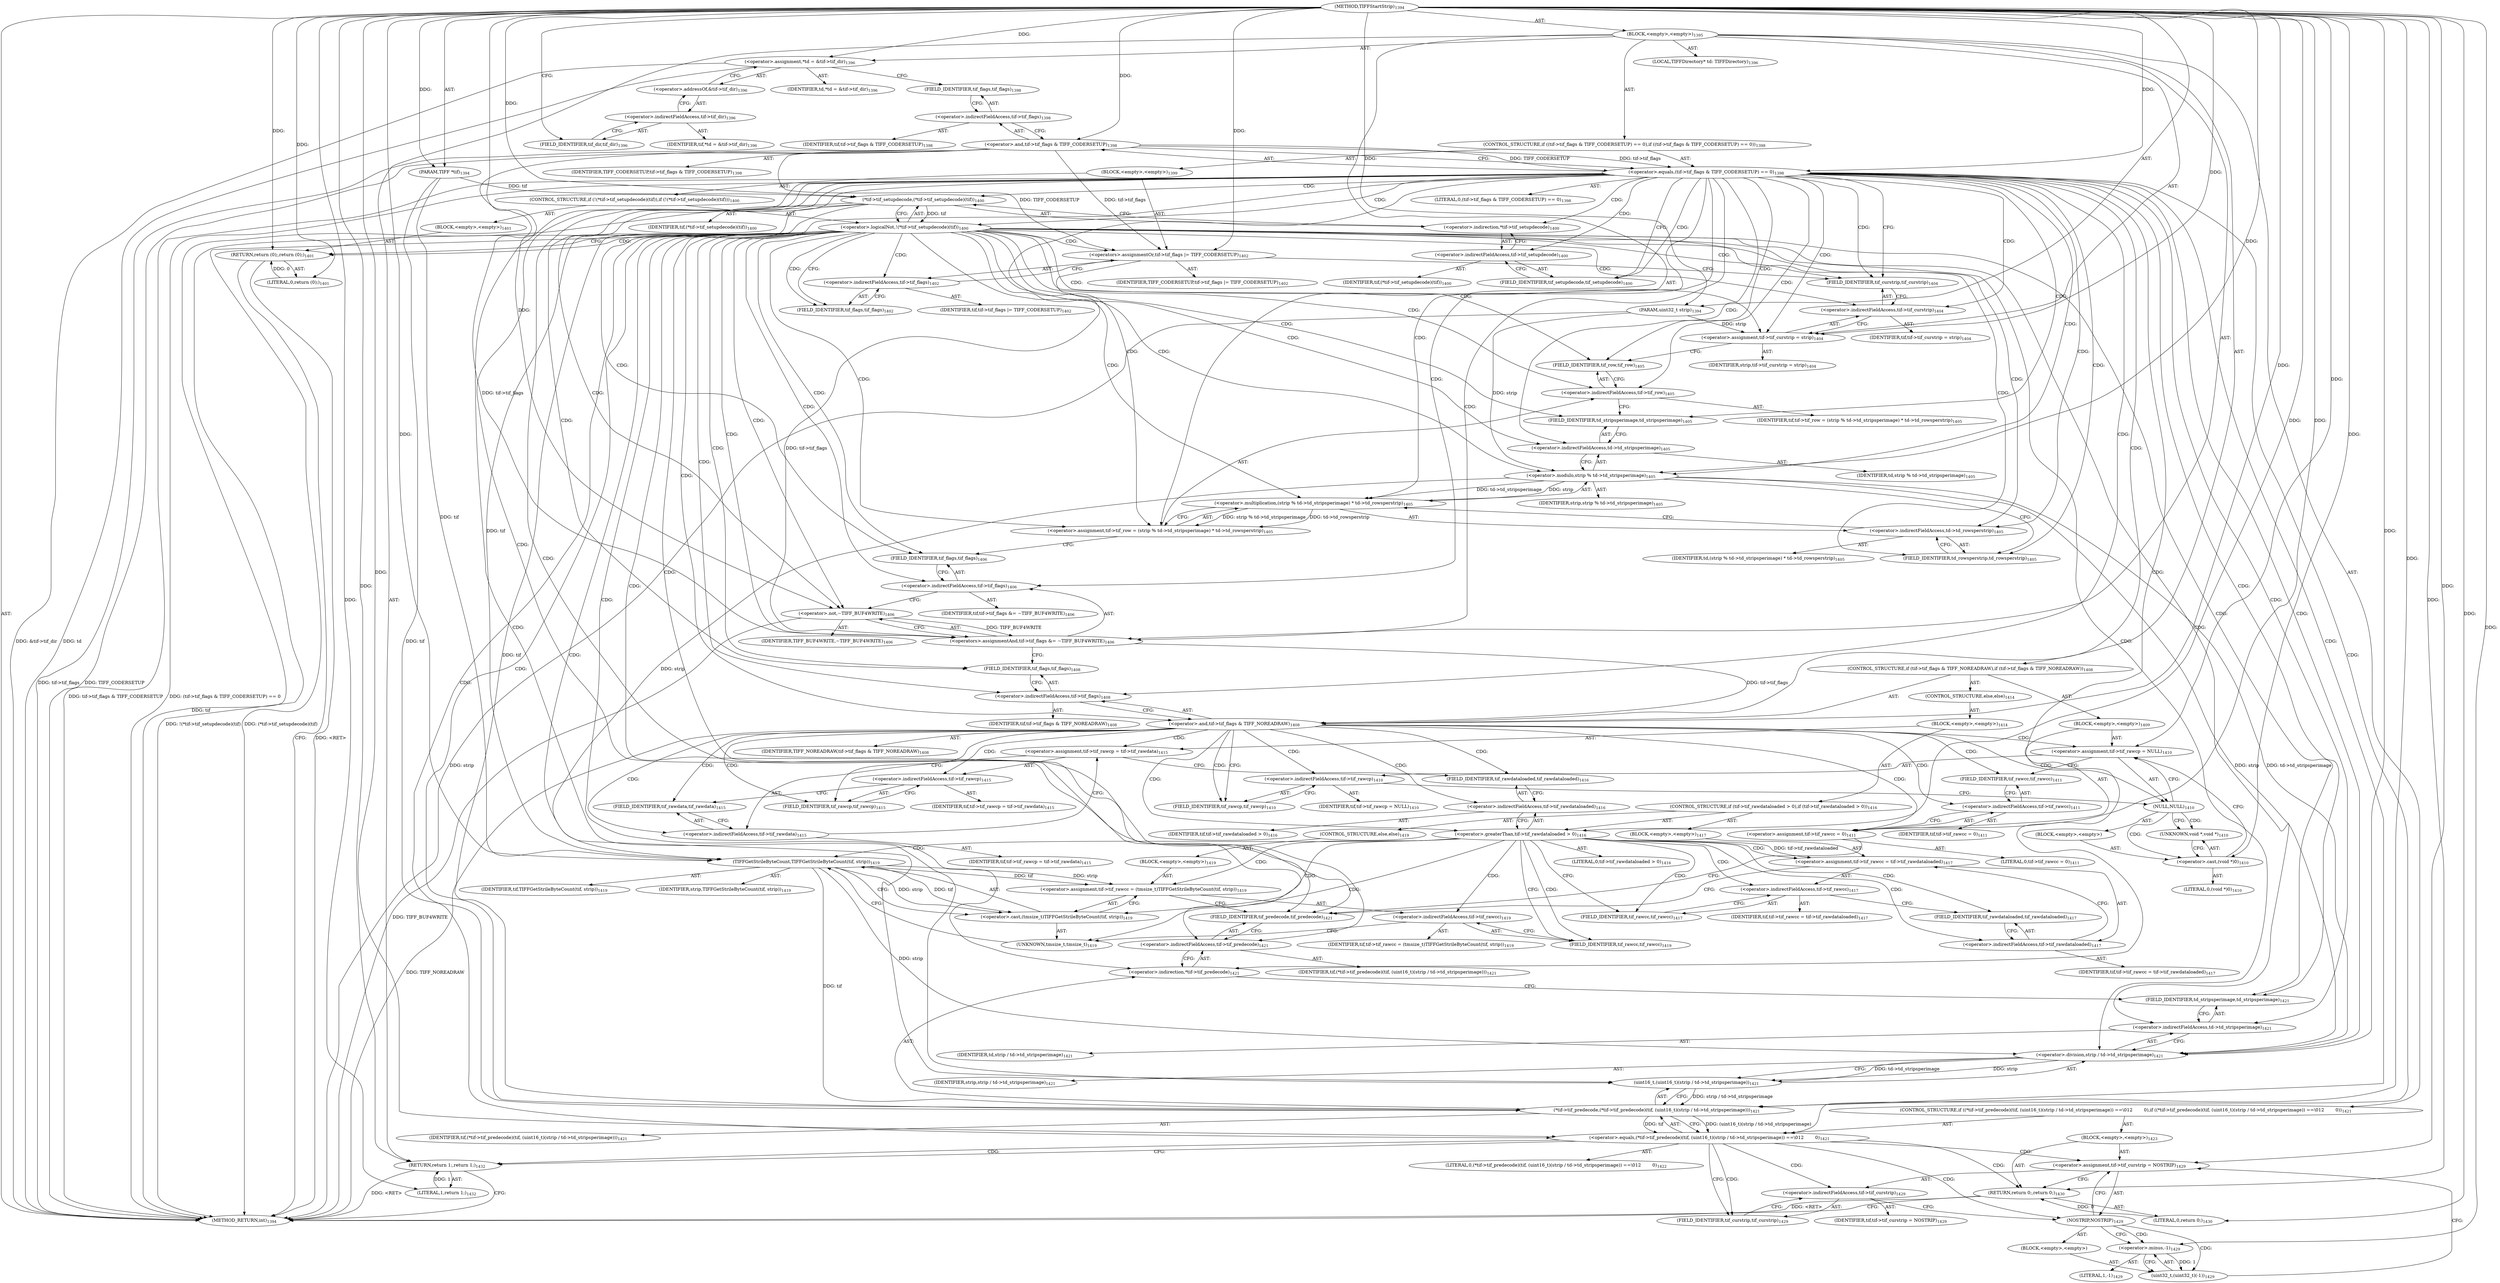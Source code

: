 digraph "TIFFStartStrip" {  
"77212" [label = <(METHOD,TIFFStartStrip)<SUB>1394</SUB>> ]
"77213" [label = <(PARAM,TIFF *tif)<SUB>1394</SUB>> ]
"77214" [label = <(PARAM,uint32_t strip)<SUB>1394</SUB>> ]
"77215" [label = <(BLOCK,&lt;empty&gt;,&lt;empty&gt;)<SUB>1395</SUB>> ]
"77216" [label = <(LOCAL,TIFFDirectory* td: TIFFDirectory)<SUB>1396</SUB>> ]
"77217" [label = <(&lt;operator&gt;.assignment,*td = &amp;tif-&gt;tif_dir)<SUB>1396</SUB>> ]
"77218" [label = <(IDENTIFIER,td,*td = &amp;tif-&gt;tif_dir)<SUB>1396</SUB>> ]
"77219" [label = <(&lt;operator&gt;.addressOf,&amp;tif-&gt;tif_dir)<SUB>1396</SUB>> ]
"77220" [label = <(&lt;operator&gt;.indirectFieldAccess,tif-&gt;tif_dir)<SUB>1396</SUB>> ]
"77221" [label = <(IDENTIFIER,tif,*td = &amp;tif-&gt;tif_dir)<SUB>1396</SUB>> ]
"77222" [label = <(FIELD_IDENTIFIER,tif_dir,tif_dir)<SUB>1396</SUB>> ]
"77223" [label = <(CONTROL_STRUCTURE,if ((tif-&gt;tif_flags &amp; TIFF_CODERSETUP) == 0),if ((tif-&gt;tif_flags &amp; TIFF_CODERSETUP) == 0))<SUB>1398</SUB>> ]
"77224" [label = <(&lt;operator&gt;.equals,(tif-&gt;tif_flags &amp; TIFF_CODERSETUP) == 0)<SUB>1398</SUB>> ]
"77225" [label = <(&lt;operator&gt;.and,tif-&gt;tif_flags &amp; TIFF_CODERSETUP)<SUB>1398</SUB>> ]
"77226" [label = <(&lt;operator&gt;.indirectFieldAccess,tif-&gt;tif_flags)<SUB>1398</SUB>> ]
"77227" [label = <(IDENTIFIER,tif,tif-&gt;tif_flags &amp; TIFF_CODERSETUP)<SUB>1398</SUB>> ]
"77228" [label = <(FIELD_IDENTIFIER,tif_flags,tif_flags)<SUB>1398</SUB>> ]
"77229" [label = <(IDENTIFIER,TIFF_CODERSETUP,tif-&gt;tif_flags &amp; TIFF_CODERSETUP)<SUB>1398</SUB>> ]
"77230" [label = <(LITERAL,0,(tif-&gt;tif_flags &amp; TIFF_CODERSETUP) == 0)<SUB>1398</SUB>> ]
"77231" [label = <(BLOCK,&lt;empty&gt;,&lt;empty&gt;)<SUB>1399</SUB>> ]
"77232" [label = <(CONTROL_STRUCTURE,if (!(*tif-&gt;tif_setupdecode)(tif)),if (!(*tif-&gt;tif_setupdecode)(tif)))<SUB>1400</SUB>> ]
"77233" [label = <(&lt;operator&gt;.logicalNot,!(*tif-&gt;tif_setupdecode)(tif))<SUB>1400</SUB>> ]
"77234" [label = <(*tif-&gt;tif_setupdecode,(*tif-&gt;tif_setupdecode)(tif))<SUB>1400</SUB>> ]
"77235" [label = <(&lt;operator&gt;.indirection,*tif-&gt;tif_setupdecode)<SUB>1400</SUB>> ]
"77236" [label = <(&lt;operator&gt;.indirectFieldAccess,tif-&gt;tif_setupdecode)<SUB>1400</SUB>> ]
"77237" [label = <(IDENTIFIER,tif,(*tif-&gt;tif_setupdecode)(tif))<SUB>1400</SUB>> ]
"77238" [label = <(FIELD_IDENTIFIER,tif_setupdecode,tif_setupdecode)<SUB>1400</SUB>> ]
"77239" [label = <(IDENTIFIER,tif,(*tif-&gt;tif_setupdecode)(tif))<SUB>1400</SUB>> ]
"77240" [label = <(BLOCK,&lt;empty&gt;,&lt;empty&gt;)<SUB>1401</SUB>> ]
"77241" [label = <(RETURN,return (0);,return (0);)<SUB>1401</SUB>> ]
"77242" [label = <(LITERAL,0,return (0);)<SUB>1401</SUB>> ]
"77243" [label = <(&lt;operators&gt;.assignmentOr,tif-&gt;tif_flags |= TIFF_CODERSETUP)<SUB>1402</SUB>> ]
"77244" [label = <(&lt;operator&gt;.indirectFieldAccess,tif-&gt;tif_flags)<SUB>1402</SUB>> ]
"77245" [label = <(IDENTIFIER,tif,tif-&gt;tif_flags |= TIFF_CODERSETUP)<SUB>1402</SUB>> ]
"77246" [label = <(FIELD_IDENTIFIER,tif_flags,tif_flags)<SUB>1402</SUB>> ]
"77247" [label = <(IDENTIFIER,TIFF_CODERSETUP,tif-&gt;tif_flags |= TIFF_CODERSETUP)<SUB>1402</SUB>> ]
"77248" [label = <(&lt;operator&gt;.assignment,tif-&gt;tif_curstrip = strip)<SUB>1404</SUB>> ]
"77249" [label = <(&lt;operator&gt;.indirectFieldAccess,tif-&gt;tif_curstrip)<SUB>1404</SUB>> ]
"77250" [label = <(IDENTIFIER,tif,tif-&gt;tif_curstrip = strip)<SUB>1404</SUB>> ]
"77251" [label = <(FIELD_IDENTIFIER,tif_curstrip,tif_curstrip)<SUB>1404</SUB>> ]
"77252" [label = <(IDENTIFIER,strip,tif-&gt;tif_curstrip = strip)<SUB>1404</SUB>> ]
"77253" [label = <(&lt;operator&gt;.assignment,tif-&gt;tif_row = (strip % td-&gt;td_stripsperimage) * td-&gt;td_rowsperstrip)<SUB>1405</SUB>> ]
"77254" [label = <(&lt;operator&gt;.indirectFieldAccess,tif-&gt;tif_row)<SUB>1405</SUB>> ]
"77255" [label = <(IDENTIFIER,tif,tif-&gt;tif_row = (strip % td-&gt;td_stripsperimage) * td-&gt;td_rowsperstrip)<SUB>1405</SUB>> ]
"77256" [label = <(FIELD_IDENTIFIER,tif_row,tif_row)<SUB>1405</SUB>> ]
"77257" [label = <(&lt;operator&gt;.multiplication,(strip % td-&gt;td_stripsperimage) * td-&gt;td_rowsperstrip)<SUB>1405</SUB>> ]
"77258" [label = <(&lt;operator&gt;.modulo,strip % td-&gt;td_stripsperimage)<SUB>1405</SUB>> ]
"77259" [label = <(IDENTIFIER,strip,strip % td-&gt;td_stripsperimage)<SUB>1405</SUB>> ]
"77260" [label = <(&lt;operator&gt;.indirectFieldAccess,td-&gt;td_stripsperimage)<SUB>1405</SUB>> ]
"77261" [label = <(IDENTIFIER,td,strip % td-&gt;td_stripsperimage)<SUB>1405</SUB>> ]
"77262" [label = <(FIELD_IDENTIFIER,td_stripsperimage,td_stripsperimage)<SUB>1405</SUB>> ]
"77263" [label = <(&lt;operator&gt;.indirectFieldAccess,td-&gt;td_rowsperstrip)<SUB>1405</SUB>> ]
"77264" [label = <(IDENTIFIER,td,(strip % td-&gt;td_stripsperimage) * td-&gt;td_rowsperstrip)<SUB>1405</SUB>> ]
"77265" [label = <(FIELD_IDENTIFIER,td_rowsperstrip,td_rowsperstrip)<SUB>1405</SUB>> ]
"77266" [label = <(&lt;operators&gt;.assignmentAnd,tif-&gt;tif_flags &amp;= ~TIFF_BUF4WRITE)<SUB>1406</SUB>> ]
"77267" [label = <(&lt;operator&gt;.indirectFieldAccess,tif-&gt;tif_flags)<SUB>1406</SUB>> ]
"77268" [label = <(IDENTIFIER,tif,tif-&gt;tif_flags &amp;= ~TIFF_BUF4WRITE)<SUB>1406</SUB>> ]
"77269" [label = <(FIELD_IDENTIFIER,tif_flags,tif_flags)<SUB>1406</SUB>> ]
"77270" [label = <(&lt;operator&gt;.not,~TIFF_BUF4WRITE)<SUB>1406</SUB>> ]
"77271" [label = <(IDENTIFIER,TIFF_BUF4WRITE,~TIFF_BUF4WRITE)<SUB>1406</SUB>> ]
"77272" [label = <(CONTROL_STRUCTURE,if (tif-&gt;tif_flags &amp; TIFF_NOREADRAW),if (tif-&gt;tif_flags &amp; TIFF_NOREADRAW))<SUB>1408</SUB>> ]
"77273" [label = <(&lt;operator&gt;.and,tif-&gt;tif_flags &amp; TIFF_NOREADRAW)<SUB>1408</SUB>> ]
"77274" [label = <(&lt;operator&gt;.indirectFieldAccess,tif-&gt;tif_flags)<SUB>1408</SUB>> ]
"77275" [label = <(IDENTIFIER,tif,tif-&gt;tif_flags &amp; TIFF_NOREADRAW)<SUB>1408</SUB>> ]
"77276" [label = <(FIELD_IDENTIFIER,tif_flags,tif_flags)<SUB>1408</SUB>> ]
"77277" [label = <(IDENTIFIER,TIFF_NOREADRAW,tif-&gt;tif_flags &amp; TIFF_NOREADRAW)<SUB>1408</SUB>> ]
"77278" [label = <(BLOCK,&lt;empty&gt;,&lt;empty&gt;)<SUB>1409</SUB>> ]
"77279" [label = <(&lt;operator&gt;.assignment,tif-&gt;tif_rawcp = NULL)<SUB>1410</SUB>> ]
"77280" [label = <(&lt;operator&gt;.indirectFieldAccess,tif-&gt;tif_rawcp)<SUB>1410</SUB>> ]
"77281" [label = <(IDENTIFIER,tif,tif-&gt;tif_rawcp = NULL)<SUB>1410</SUB>> ]
"77282" [label = <(FIELD_IDENTIFIER,tif_rawcp,tif_rawcp)<SUB>1410</SUB>> ]
"77283" [label = <(NULL,NULL)<SUB>1410</SUB>> ]
"77284" [label = <(BLOCK,&lt;empty&gt;,&lt;empty&gt;)> ]
"77285" [label = <(&lt;operator&gt;.cast,(void *)0)<SUB>1410</SUB>> ]
"77286" [label = <(UNKNOWN,void *,void *)<SUB>1410</SUB>> ]
"77287" [label = <(LITERAL,0,(void *)0)<SUB>1410</SUB>> ]
"77288" [label = <(&lt;operator&gt;.assignment,tif-&gt;tif_rawcc = 0)<SUB>1411</SUB>> ]
"77289" [label = <(&lt;operator&gt;.indirectFieldAccess,tif-&gt;tif_rawcc)<SUB>1411</SUB>> ]
"77290" [label = <(IDENTIFIER,tif,tif-&gt;tif_rawcc = 0)<SUB>1411</SUB>> ]
"77291" [label = <(FIELD_IDENTIFIER,tif_rawcc,tif_rawcc)<SUB>1411</SUB>> ]
"77292" [label = <(LITERAL,0,tif-&gt;tif_rawcc = 0)<SUB>1411</SUB>> ]
"77293" [label = <(CONTROL_STRUCTURE,else,else)<SUB>1414</SUB>> ]
"77294" [label = <(BLOCK,&lt;empty&gt;,&lt;empty&gt;)<SUB>1414</SUB>> ]
"77295" [label = <(&lt;operator&gt;.assignment,tif-&gt;tif_rawcp = tif-&gt;tif_rawdata)<SUB>1415</SUB>> ]
"77296" [label = <(&lt;operator&gt;.indirectFieldAccess,tif-&gt;tif_rawcp)<SUB>1415</SUB>> ]
"77297" [label = <(IDENTIFIER,tif,tif-&gt;tif_rawcp = tif-&gt;tif_rawdata)<SUB>1415</SUB>> ]
"77298" [label = <(FIELD_IDENTIFIER,tif_rawcp,tif_rawcp)<SUB>1415</SUB>> ]
"77299" [label = <(&lt;operator&gt;.indirectFieldAccess,tif-&gt;tif_rawdata)<SUB>1415</SUB>> ]
"77300" [label = <(IDENTIFIER,tif,tif-&gt;tif_rawcp = tif-&gt;tif_rawdata)<SUB>1415</SUB>> ]
"77301" [label = <(FIELD_IDENTIFIER,tif_rawdata,tif_rawdata)<SUB>1415</SUB>> ]
"77302" [label = <(CONTROL_STRUCTURE,if (tif-&gt;tif_rawdataloaded &gt; 0),if (tif-&gt;tif_rawdataloaded &gt; 0))<SUB>1416</SUB>> ]
"77303" [label = <(&lt;operator&gt;.greaterThan,tif-&gt;tif_rawdataloaded &gt; 0)<SUB>1416</SUB>> ]
"77304" [label = <(&lt;operator&gt;.indirectFieldAccess,tif-&gt;tif_rawdataloaded)<SUB>1416</SUB>> ]
"77305" [label = <(IDENTIFIER,tif,tif-&gt;tif_rawdataloaded &gt; 0)<SUB>1416</SUB>> ]
"77306" [label = <(FIELD_IDENTIFIER,tif_rawdataloaded,tif_rawdataloaded)<SUB>1416</SUB>> ]
"77307" [label = <(LITERAL,0,tif-&gt;tif_rawdataloaded &gt; 0)<SUB>1416</SUB>> ]
"77308" [label = <(BLOCK,&lt;empty&gt;,&lt;empty&gt;)<SUB>1417</SUB>> ]
"77309" [label = <(&lt;operator&gt;.assignment,tif-&gt;tif_rawcc = tif-&gt;tif_rawdataloaded)<SUB>1417</SUB>> ]
"77310" [label = <(&lt;operator&gt;.indirectFieldAccess,tif-&gt;tif_rawcc)<SUB>1417</SUB>> ]
"77311" [label = <(IDENTIFIER,tif,tif-&gt;tif_rawcc = tif-&gt;tif_rawdataloaded)<SUB>1417</SUB>> ]
"77312" [label = <(FIELD_IDENTIFIER,tif_rawcc,tif_rawcc)<SUB>1417</SUB>> ]
"77313" [label = <(&lt;operator&gt;.indirectFieldAccess,tif-&gt;tif_rawdataloaded)<SUB>1417</SUB>> ]
"77314" [label = <(IDENTIFIER,tif,tif-&gt;tif_rawcc = tif-&gt;tif_rawdataloaded)<SUB>1417</SUB>> ]
"77315" [label = <(FIELD_IDENTIFIER,tif_rawdataloaded,tif_rawdataloaded)<SUB>1417</SUB>> ]
"77316" [label = <(CONTROL_STRUCTURE,else,else)<SUB>1419</SUB>> ]
"77317" [label = <(BLOCK,&lt;empty&gt;,&lt;empty&gt;)<SUB>1419</SUB>> ]
"77318" [label = <(&lt;operator&gt;.assignment,tif-&gt;tif_rawcc = (tmsize_t)TIFFGetStrileByteCount(tif, strip))<SUB>1419</SUB>> ]
"77319" [label = <(&lt;operator&gt;.indirectFieldAccess,tif-&gt;tif_rawcc)<SUB>1419</SUB>> ]
"77320" [label = <(IDENTIFIER,tif,tif-&gt;tif_rawcc = (tmsize_t)TIFFGetStrileByteCount(tif, strip))<SUB>1419</SUB>> ]
"77321" [label = <(FIELD_IDENTIFIER,tif_rawcc,tif_rawcc)<SUB>1419</SUB>> ]
"77322" [label = <(&lt;operator&gt;.cast,(tmsize_t)TIFFGetStrileByteCount(tif, strip))<SUB>1419</SUB>> ]
"77323" [label = <(UNKNOWN,tmsize_t,tmsize_t)<SUB>1419</SUB>> ]
"77324" [label = <(TIFFGetStrileByteCount,TIFFGetStrileByteCount(tif, strip))<SUB>1419</SUB>> ]
"77325" [label = <(IDENTIFIER,tif,TIFFGetStrileByteCount(tif, strip))<SUB>1419</SUB>> ]
"77326" [label = <(IDENTIFIER,strip,TIFFGetStrileByteCount(tif, strip))<SUB>1419</SUB>> ]
"77327" [label = <(CONTROL_STRUCTURE,if ((*tif-&gt;tif_predecode)(tif, (uint16_t)(strip / td-&gt;td_stripsperimage)) ==\012        0),if ((*tif-&gt;tif_predecode)(tif, (uint16_t)(strip / td-&gt;td_stripsperimage)) ==\012        0))<SUB>1421</SUB>> ]
"77328" [label = <(&lt;operator&gt;.equals,(*tif-&gt;tif_predecode)(tif, (uint16_t)(strip / td-&gt;td_stripsperimage)) ==\012        0)<SUB>1421</SUB>> ]
"77329" [label = <(*tif-&gt;tif_predecode,(*tif-&gt;tif_predecode)(tif, (uint16_t)(strip / td-&gt;td_stripsperimage)))<SUB>1421</SUB>> ]
"77330" [label = <(&lt;operator&gt;.indirection,*tif-&gt;tif_predecode)<SUB>1421</SUB>> ]
"77331" [label = <(&lt;operator&gt;.indirectFieldAccess,tif-&gt;tif_predecode)<SUB>1421</SUB>> ]
"77332" [label = <(IDENTIFIER,tif,(*tif-&gt;tif_predecode)(tif, (uint16_t)(strip / td-&gt;td_stripsperimage)))<SUB>1421</SUB>> ]
"77333" [label = <(FIELD_IDENTIFIER,tif_predecode,tif_predecode)<SUB>1421</SUB>> ]
"77334" [label = <(IDENTIFIER,tif,(*tif-&gt;tif_predecode)(tif, (uint16_t)(strip / td-&gt;td_stripsperimage)))<SUB>1421</SUB>> ]
"77335" [label = <(uint16_t,(uint16_t)(strip / td-&gt;td_stripsperimage))<SUB>1421</SUB>> ]
"77336" [label = <(&lt;operator&gt;.division,strip / td-&gt;td_stripsperimage)<SUB>1421</SUB>> ]
"77337" [label = <(IDENTIFIER,strip,strip / td-&gt;td_stripsperimage)<SUB>1421</SUB>> ]
"77338" [label = <(&lt;operator&gt;.indirectFieldAccess,td-&gt;td_stripsperimage)<SUB>1421</SUB>> ]
"77339" [label = <(IDENTIFIER,td,strip / td-&gt;td_stripsperimage)<SUB>1421</SUB>> ]
"77340" [label = <(FIELD_IDENTIFIER,td_stripsperimage,td_stripsperimage)<SUB>1421</SUB>> ]
"77341" [label = <(LITERAL,0,(*tif-&gt;tif_predecode)(tif, (uint16_t)(strip / td-&gt;td_stripsperimage)) ==\012        0)<SUB>1422</SUB>> ]
"77342" [label = <(BLOCK,&lt;empty&gt;,&lt;empty&gt;)<SUB>1423</SUB>> ]
"77343" [label = <(&lt;operator&gt;.assignment,tif-&gt;tif_curstrip = NOSTRIP)<SUB>1429</SUB>> ]
"77344" [label = <(&lt;operator&gt;.indirectFieldAccess,tif-&gt;tif_curstrip)<SUB>1429</SUB>> ]
"77345" [label = <(IDENTIFIER,tif,tif-&gt;tif_curstrip = NOSTRIP)<SUB>1429</SUB>> ]
"77346" [label = <(FIELD_IDENTIFIER,tif_curstrip,tif_curstrip)<SUB>1429</SUB>> ]
"77347" [label = <(NOSTRIP,NOSTRIP)<SUB>1429</SUB>> ]
"77348" [label = <(BLOCK,&lt;empty&gt;,&lt;empty&gt;)> ]
"77349" [label = <(uint32_t,(uint32_t)(-1))<SUB>1429</SUB>> ]
"77350" [label = <(&lt;operator&gt;.minus,-1)<SUB>1429</SUB>> ]
"77351" [label = <(LITERAL,1,-1)<SUB>1429</SUB>> ]
"77352" [label = <(RETURN,return 0;,return 0;)<SUB>1430</SUB>> ]
"77353" [label = <(LITERAL,0,return 0;)<SUB>1430</SUB>> ]
"77354" [label = <(RETURN,return 1;,return 1;)<SUB>1432</SUB>> ]
"77355" [label = <(LITERAL,1,return 1;)<SUB>1432</SUB>> ]
"77356" [label = <(METHOD_RETURN,int)<SUB>1394</SUB>> ]
  "77212" -> "77213"  [ label = "AST: "] 
  "77212" -> "77214"  [ label = "AST: "] 
  "77212" -> "77215"  [ label = "AST: "] 
  "77212" -> "77356"  [ label = "AST: "] 
  "77215" -> "77216"  [ label = "AST: "] 
  "77215" -> "77217"  [ label = "AST: "] 
  "77215" -> "77223"  [ label = "AST: "] 
  "77215" -> "77248"  [ label = "AST: "] 
  "77215" -> "77253"  [ label = "AST: "] 
  "77215" -> "77266"  [ label = "AST: "] 
  "77215" -> "77272"  [ label = "AST: "] 
  "77215" -> "77327"  [ label = "AST: "] 
  "77215" -> "77354"  [ label = "AST: "] 
  "77217" -> "77218"  [ label = "AST: "] 
  "77217" -> "77219"  [ label = "AST: "] 
  "77219" -> "77220"  [ label = "AST: "] 
  "77220" -> "77221"  [ label = "AST: "] 
  "77220" -> "77222"  [ label = "AST: "] 
  "77223" -> "77224"  [ label = "AST: "] 
  "77223" -> "77231"  [ label = "AST: "] 
  "77224" -> "77225"  [ label = "AST: "] 
  "77224" -> "77230"  [ label = "AST: "] 
  "77225" -> "77226"  [ label = "AST: "] 
  "77225" -> "77229"  [ label = "AST: "] 
  "77226" -> "77227"  [ label = "AST: "] 
  "77226" -> "77228"  [ label = "AST: "] 
  "77231" -> "77232"  [ label = "AST: "] 
  "77231" -> "77243"  [ label = "AST: "] 
  "77232" -> "77233"  [ label = "AST: "] 
  "77232" -> "77240"  [ label = "AST: "] 
  "77233" -> "77234"  [ label = "AST: "] 
  "77234" -> "77235"  [ label = "AST: "] 
  "77234" -> "77239"  [ label = "AST: "] 
  "77235" -> "77236"  [ label = "AST: "] 
  "77236" -> "77237"  [ label = "AST: "] 
  "77236" -> "77238"  [ label = "AST: "] 
  "77240" -> "77241"  [ label = "AST: "] 
  "77241" -> "77242"  [ label = "AST: "] 
  "77243" -> "77244"  [ label = "AST: "] 
  "77243" -> "77247"  [ label = "AST: "] 
  "77244" -> "77245"  [ label = "AST: "] 
  "77244" -> "77246"  [ label = "AST: "] 
  "77248" -> "77249"  [ label = "AST: "] 
  "77248" -> "77252"  [ label = "AST: "] 
  "77249" -> "77250"  [ label = "AST: "] 
  "77249" -> "77251"  [ label = "AST: "] 
  "77253" -> "77254"  [ label = "AST: "] 
  "77253" -> "77257"  [ label = "AST: "] 
  "77254" -> "77255"  [ label = "AST: "] 
  "77254" -> "77256"  [ label = "AST: "] 
  "77257" -> "77258"  [ label = "AST: "] 
  "77257" -> "77263"  [ label = "AST: "] 
  "77258" -> "77259"  [ label = "AST: "] 
  "77258" -> "77260"  [ label = "AST: "] 
  "77260" -> "77261"  [ label = "AST: "] 
  "77260" -> "77262"  [ label = "AST: "] 
  "77263" -> "77264"  [ label = "AST: "] 
  "77263" -> "77265"  [ label = "AST: "] 
  "77266" -> "77267"  [ label = "AST: "] 
  "77266" -> "77270"  [ label = "AST: "] 
  "77267" -> "77268"  [ label = "AST: "] 
  "77267" -> "77269"  [ label = "AST: "] 
  "77270" -> "77271"  [ label = "AST: "] 
  "77272" -> "77273"  [ label = "AST: "] 
  "77272" -> "77278"  [ label = "AST: "] 
  "77272" -> "77293"  [ label = "AST: "] 
  "77273" -> "77274"  [ label = "AST: "] 
  "77273" -> "77277"  [ label = "AST: "] 
  "77274" -> "77275"  [ label = "AST: "] 
  "77274" -> "77276"  [ label = "AST: "] 
  "77278" -> "77279"  [ label = "AST: "] 
  "77278" -> "77288"  [ label = "AST: "] 
  "77279" -> "77280"  [ label = "AST: "] 
  "77279" -> "77283"  [ label = "AST: "] 
  "77280" -> "77281"  [ label = "AST: "] 
  "77280" -> "77282"  [ label = "AST: "] 
  "77283" -> "77284"  [ label = "AST: "] 
  "77284" -> "77285"  [ label = "AST: "] 
  "77285" -> "77286"  [ label = "AST: "] 
  "77285" -> "77287"  [ label = "AST: "] 
  "77288" -> "77289"  [ label = "AST: "] 
  "77288" -> "77292"  [ label = "AST: "] 
  "77289" -> "77290"  [ label = "AST: "] 
  "77289" -> "77291"  [ label = "AST: "] 
  "77293" -> "77294"  [ label = "AST: "] 
  "77294" -> "77295"  [ label = "AST: "] 
  "77294" -> "77302"  [ label = "AST: "] 
  "77295" -> "77296"  [ label = "AST: "] 
  "77295" -> "77299"  [ label = "AST: "] 
  "77296" -> "77297"  [ label = "AST: "] 
  "77296" -> "77298"  [ label = "AST: "] 
  "77299" -> "77300"  [ label = "AST: "] 
  "77299" -> "77301"  [ label = "AST: "] 
  "77302" -> "77303"  [ label = "AST: "] 
  "77302" -> "77308"  [ label = "AST: "] 
  "77302" -> "77316"  [ label = "AST: "] 
  "77303" -> "77304"  [ label = "AST: "] 
  "77303" -> "77307"  [ label = "AST: "] 
  "77304" -> "77305"  [ label = "AST: "] 
  "77304" -> "77306"  [ label = "AST: "] 
  "77308" -> "77309"  [ label = "AST: "] 
  "77309" -> "77310"  [ label = "AST: "] 
  "77309" -> "77313"  [ label = "AST: "] 
  "77310" -> "77311"  [ label = "AST: "] 
  "77310" -> "77312"  [ label = "AST: "] 
  "77313" -> "77314"  [ label = "AST: "] 
  "77313" -> "77315"  [ label = "AST: "] 
  "77316" -> "77317"  [ label = "AST: "] 
  "77317" -> "77318"  [ label = "AST: "] 
  "77318" -> "77319"  [ label = "AST: "] 
  "77318" -> "77322"  [ label = "AST: "] 
  "77319" -> "77320"  [ label = "AST: "] 
  "77319" -> "77321"  [ label = "AST: "] 
  "77322" -> "77323"  [ label = "AST: "] 
  "77322" -> "77324"  [ label = "AST: "] 
  "77324" -> "77325"  [ label = "AST: "] 
  "77324" -> "77326"  [ label = "AST: "] 
  "77327" -> "77328"  [ label = "AST: "] 
  "77327" -> "77342"  [ label = "AST: "] 
  "77328" -> "77329"  [ label = "AST: "] 
  "77328" -> "77341"  [ label = "AST: "] 
  "77329" -> "77330"  [ label = "AST: "] 
  "77329" -> "77334"  [ label = "AST: "] 
  "77329" -> "77335"  [ label = "AST: "] 
  "77330" -> "77331"  [ label = "AST: "] 
  "77331" -> "77332"  [ label = "AST: "] 
  "77331" -> "77333"  [ label = "AST: "] 
  "77335" -> "77336"  [ label = "AST: "] 
  "77336" -> "77337"  [ label = "AST: "] 
  "77336" -> "77338"  [ label = "AST: "] 
  "77338" -> "77339"  [ label = "AST: "] 
  "77338" -> "77340"  [ label = "AST: "] 
  "77342" -> "77343"  [ label = "AST: "] 
  "77342" -> "77352"  [ label = "AST: "] 
  "77343" -> "77344"  [ label = "AST: "] 
  "77343" -> "77347"  [ label = "AST: "] 
  "77344" -> "77345"  [ label = "AST: "] 
  "77344" -> "77346"  [ label = "AST: "] 
  "77347" -> "77348"  [ label = "AST: "] 
  "77348" -> "77349"  [ label = "AST: "] 
  "77349" -> "77350"  [ label = "AST: "] 
  "77350" -> "77351"  [ label = "AST: "] 
  "77352" -> "77353"  [ label = "AST: "] 
  "77354" -> "77355"  [ label = "AST: "] 
  "77217" -> "77228"  [ label = "CFG: "] 
  "77248" -> "77256"  [ label = "CFG: "] 
  "77253" -> "77269"  [ label = "CFG: "] 
  "77266" -> "77276"  [ label = "CFG: "] 
  "77354" -> "77356"  [ label = "CFG: "] 
  "77219" -> "77217"  [ label = "CFG: "] 
  "77224" -> "77238"  [ label = "CFG: "] 
  "77224" -> "77251"  [ label = "CFG: "] 
  "77249" -> "77248"  [ label = "CFG: "] 
  "77254" -> "77262"  [ label = "CFG: "] 
  "77257" -> "77253"  [ label = "CFG: "] 
  "77267" -> "77270"  [ label = "CFG: "] 
  "77270" -> "77266"  [ label = "CFG: "] 
  "77273" -> "77282"  [ label = "CFG: "] 
  "77273" -> "77298"  [ label = "CFG: "] 
  "77328" -> "77346"  [ label = "CFG: "] 
  "77328" -> "77354"  [ label = "CFG: "] 
  "77220" -> "77219"  [ label = "CFG: "] 
  "77225" -> "77224"  [ label = "CFG: "] 
  "77243" -> "77251"  [ label = "CFG: "] 
  "77251" -> "77249"  [ label = "CFG: "] 
  "77256" -> "77254"  [ label = "CFG: "] 
  "77258" -> "77265"  [ label = "CFG: "] 
  "77263" -> "77257"  [ label = "CFG: "] 
  "77269" -> "77267"  [ label = "CFG: "] 
  "77274" -> "77273"  [ label = "CFG: "] 
  "77279" -> "77291"  [ label = "CFG: "] 
  "77288" -> "77333"  [ label = "CFG: "] 
  "77329" -> "77328"  [ label = "CFG: "] 
  "77343" -> "77352"  [ label = "CFG: "] 
  "77352" -> "77356"  [ label = "CFG: "] 
  "77222" -> "77220"  [ label = "CFG: "] 
  "77226" -> "77225"  [ label = "CFG: "] 
  "77233" -> "77241"  [ label = "CFG: "] 
  "77233" -> "77246"  [ label = "CFG: "] 
  "77244" -> "77243"  [ label = "CFG: "] 
  "77260" -> "77258"  [ label = "CFG: "] 
  "77265" -> "77263"  [ label = "CFG: "] 
  "77276" -> "77274"  [ label = "CFG: "] 
  "77280" -> "77283"  [ label = "CFG: "] 
  "77283" -> "77286"  [ label = "CFG: "] 
  "77283" -> "77279"  [ label = "CFG: "] 
  "77289" -> "77288"  [ label = "CFG: "] 
  "77295" -> "77306"  [ label = "CFG: "] 
  "77330" -> "77340"  [ label = "CFG: "] 
  "77335" -> "77329"  [ label = "CFG: "] 
  "77344" -> "77347"  [ label = "CFG: "] 
  "77347" -> "77343"  [ label = "CFG: "] 
  "77347" -> "77350"  [ label = "CFG: "] 
  "77228" -> "77226"  [ label = "CFG: "] 
  "77234" -> "77233"  [ label = "CFG: "] 
  "77241" -> "77356"  [ label = "CFG: "] 
  "77246" -> "77244"  [ label = "CFG: "] 
  "77262" -> "77260"  [ label = "CFG: "] 
  "77282" -> "77280"  [ label = "CFG: "] 
  "77291" -> "77289"  [ label = "CFG: "] 
  "77296" -> "77301"  [ label = "CFG: "] 
  "77299" -> "77295"  [ label = "CFG: "] 
  "77303" -> "77312"  [ label = "CFG: "] 
  "77303" -> "77321"  [ label = "CFG: "] 
  "77331" -> "77330"  [ label = "CFG: "] 
  "77336" -> "77335"  [ label = "CFG: "] 
  "77346" -> "77344"  [ label = "CFG: "] 
  "77235" -> "77234"  [ label = "CFG: "] 
  "77285" -> "77279"  [ label = "CFG: "] 
  "77298" -> "77296"  [ label = "CFG: "] 
  "77301" -> "77299"  [ label = "CFG: "] 
  "77304" -> "77303"  [ label = "CFG: "] 
  "77309" -> "77333"  [ label = "CFG: "] 
  "77333" -> "77331"  [ label = "CFG: "] 
  "77338" -> "77336"  [ label = "CFG: "] 
  "77349" -> "77343"  [ label = "CFG: "] 
  "77236" -> "77235"  [ label = "CFG: "] 
  "77286" -> "77285"  [ label = "CFG: "] 
  "77306" -> "77304"  [ label = "CFG: "] 
  "77310" -> "77315"  [ label = "CFG: "] 
  "77313" -> "77309"  [ label = "CFG: "] 
  "77318" -> "77333"  [ label = "CFG: "] 
  "77340" -> "77338"  [ label = "CFG: "] 
  "77350" -> "77349"  [ label = "CFG: "] 
  "77238" -> "77236"  [ label = "CFG: "] 
  "77312" -> "77310"  [ label = "CFG: "] 
  "77315" -> "77313"  [ label = "CFG: "] 
  "77319" -> "77323"  [ label = "CFG: "] 
  "77322" -> "77318"  [ label = "CFG: "] 
  "77321" -> "77319"  [ label = "CFG: "] 
  "77323" -> "77324"  [ label = "CFG: "] 
  "77324" -> "77322"  [ label = "CFG: "] 
  "77212" -> "77222"  [ label = "CFG: "] 
  "77352" -> "77356"  [ label = "DDG: &lt;RET&gt;"] 
  "77354" -> "77356"  [ label = "DDG: &lt;RET&gt;"] 
  "77241" -> "77356"  [ label = "DDG: &lt;RET&gt;"] 
  "77214" -> "77356"  [ label = "DDG: strip"] 
  "77217" -> "77356"  [ label = "DDG: td"] 
  "77217" -> "77356"  [ label = "DDG: &amp;tif-&gt;tif_dir"] 
  "77225" -> "77356"  [ label = "DDG: tif-&gt;tif_flags"] 
  "77225" -> "77356"  [ label = "DDG: TIFF_CODERSETUP"] 
  "77224" -> "77356"  [ label = "DDG: tif-&gt;tif_flags &amp; TIFF_CODERSETUP"] 
  "77224" -> "77356"  [ label = "DDG: (tif-&gt;tif_flags &amp; TIFF_CODERSETUP) == 0"] 
  "77234" -> "77356"  [ label = "DDG: tif"] 
  "77233" -> "77356"  [ label = "DDG: (*tif-&gt;tif_setupdecode)(tif)"] 
  "77233" -> "77356"  [ label = "DDG: !(*tif-&gt;tif_setupdecode)(tif)"] 
  "77273" -> "77356"  [ label = "DDG: TIFF_NOREADRAW"] 
  "77270" -> "77356"  [ label = "DDG: TIFF_BUF4WRITE"] 
  "77212" -> "77213"  [ label = "DDG: "] 
  "77212" -> "77214"  [ label = "DDG: "] 
  "77214" -> "77248"  [ label = "DDG: strip"] 
  "77212" -> "77248"  [ label = "DDG: "] 
  "77257" -> "77253"  [ label = "DDG: strip % td-&gt;td_stripsperimage"] 
  "77257" -> "77253"  [ label = "DDG: td-&gt;td_rowsperstrip"] 
  "77270" -> "77266"  [ label = "DDG: TIFF_BUF4WRITE"] 
  "77355" -> "77354"  [ label = "DDG: 1"] 
  "77212" -> "77354"  [ label = "DDG: "] 
  "77212" -> "77217"  [ label = "DDG: "] 
  "77225" -> "77266"  [ label = "DDG: tif-&gt;tif_flags"] 
  "77243" -> "77266"  [ label = "DDG: tif-&gt;tif_flags"] 
  "77212" -> "77355"  [ label = "DDG: "] 
  "77225" -> "77224"  [ label = "DDG: tif-&gt;tif_flags"] 
  "77225" -> "77224"  [ label = "DDG: TIFF_CODERSETUP"] 
  "77212" -> "77224"  [ label = "DDG: "] 
  "77225" -> "77243"  [ label = "DDG: TIFF_CODERSETUP"] 
  "77212" -> "77243"  [ label = "DDG: "] 
  "77258" -> "77257"  [ label = "DDG: strip"] 
  "77258" -> "77257"  [ label = "DDG: td-&gt;td_stripsperimage"] 
  "77212" -> "77270"  [ label = "DDG: "] 
  "77266" -> "77273"  [ label = "DDG: tif-&gt;tif_flags"] 
  "77212" -> "77273"  [ label = "DDG: "] 
  "77212" -> "77279"  [ label = "DDG: "] 
  "77212" -> "77288"  [ label = "DDG: "] 
  "77329" -> "77328"  [ label = "DDG: tif"] 
  "77329" -> "77328"  [ label = "DDG: (uint16_t)(strip / td-&gt;td_stripsperimage)"] 
  "77212" -> "77328"  [ label = "DDG: "] 
  "77212" -> "77343"  [ label = "DDG: "] 
  "77353" -> "77352"  [ label = "DDG: 0"] 
  "77212" -> "77352"  [ label = "DDG: "] 
  "77212" -> "77225"  [ label = "DDG: "] 
  "77225" -> "77243"  [ label = "DDG: tif-&gt;tif_flags"] 
  "77212" -> "77258"  [ label = "DDG: "] 
  "77214" -> "77258"  [ label = "DDG: strip"] 
  "77234" -> "77329"  [ label = "DDG: tif"] 
  "77324" -> "77329"  [ label = "DDG: tif"] 
  "77213" -> "77329"  [ label = "DDG: tif"] 
  "77212" -> "77329"  [ label = "DDG: "] 
  "77335" -> "77329"  [ label = "DDG: strip / td-&gt;td_stripsperimage"] 
  "77212" -> "77353"  [ label = "DDG: "] 
  "77234" -> "77233"  [ label = "DDG: tif"] 
  "77242" -> "77241"  [ label = "DDG: 0"] 
  "77212" -> "77241"  [ label = "DDG: "] 
  "77336" -> "77335"  [ label = "DDG: strip"] 
  "77336" -> "77335"  [ label = "DDG: td-&gt;td_stripsperimage"] 
  "77213" -> "77234"  [ label = "DDG: tif"] 
  "77212" -> "77234"  [ label = "DDG: "] 
  "77212" -> "77242"  [ label = "DDG: "] 
  "77212" -> "77285"  [ label = "DDG: "] 
  "77212" -> "77303"  [ label = "DDG: "] 
  "77303" -> "77309"  [ label = "DDG: tif-&gt;tif_rawdataloaded"] 
  "77258" -> "77336"  [ label = "DDG: strip"] 
  "77324" -> "77336"  [ label = "DDG: strip"] 
  "77212" -> "77336"  [ label = "DDG: "] 
  "77258" -> "77336"  [ label = "DDG: td-&gt;td_stripsperimage"] 
  "77324" -> "77318"  [ label = "DDG: tif"] 
  "77324" -> "77318"  [ label = "DDG: strip"] 
  "77350" -> "77349"  [ label = "DDG: 1"] 
  "77212" -> "77350"  [ label = "DDG: "] 
  "77324" -> "77322"  [ label = "DDG: tif"] 
  "77324" -> "77322"  [ label = "DDG: strip"] 
  "77234" -> "77324"  [ label = "DDG: tif"] 
  "77213" -> "77324"  [ label = "DDG: tif"] 
  "77212" -> "77324"  [ label = "DDG: "] 
  "77258" -> "77324"  [ label = "DDG: strip"] 
  "77224" -> "77330"  [ label = "CDG: "] 
  "77224" -> "77328"  [ label = "CDG: "] 
  "77224" -> "77236"  [ label = "CDG: "] 
  "77224" -> "77270"  [ label = "CDG: "] 
  "77224" -> "77260"  [ label = "CDG: "] 
  "77224" -> "77253"  [ label = "CDG: "] 
  "77224" -> "77234"  [ label = "CDG: "] 
  "77224" -> "77276"  [ label = "CDG: "] 
  "77224" -> "77233"  [ label = "CDG: "] 
  "77224" -> "77269"  [ label = "CDG: "] 
  "77224" -> "77249"  [ label = "CDG: "] 
  "77224" -> "77333"  [ label = "CDG: "] 
  "77224" -> "77331"  [ label = "CDG: "] 
  "77224" -> "77258"  [ label = "CDG: "] 
  "77224" -> "77274"  [ label = "CDG: "] 
  "77224" -> "77329"  [ label = "CDG: "] 
  "77224" -> "77251"  [ label = "CDG: "] 
  "77224" -> "77262"  [ label = "CDG: "] 
  "77224" -> "77235"  [ label = "CDG: "] 
  "77224" -> "77254"  [ label = "CDG: "] 
  "77224" -> "77263"  [ label = "CDG: "] 
  "77224" -> "77238"  [ label = "CDG: "] 
  "77224" -> "77338"  [ label = "CDG: "] 
  "77224" -> "77273"  [ label = "CDG: "] 
  "77224" -> "77265"  [ label = "CDG: "] 
  "77224" -> "77340"  [ label = "CDG: "] 
  "77224" -> "77336"  [ label = "CDG: "] 
  "77224" -> "77266"  [ label = "CDG: "] 
  "77224" -> "77335"  [ label = "CDG: "] 
  "77224" -> "77257"  [ label = "CDG: "] 
  "77224" -> "77267"  [ label = "CDG: "] 
  "77224" -> "77256"  [ label = "CDG: "] 
  "77224" -> "77248"  [ label = "CDG: "] 
  "77273" -> "77296"  [ label = "CDG: "] 
  "77273" -> "77306"  [ label = "CDG: "] 
  "77273" -> "77299"  [ label = "CDG: "] 
  "77273" -> "77303"  [ label = "CDG: "] 
  "77273" -> "77304"  [ label = "CDG: "] 
  "77273" -> "77282"  [ label = "CDG: "] 
  "77273" -> "77280"  [ label = "CDG: "] 
  "77273" -> "77283"  [ label = "CDG: "] 
  "77273" -> "77291"  [ label = "CDG: "] 
  "77273" -> "77301"  [ label = "CDG: "] 
  "77273" -> "77295"  [ label = "CDG: "] 
  "77273" -> "77288"  [ label = "CDG: "] 
  "77273" -> "77289"  [ label = "CDG: "] 
  "77273" -> "77279"  [ label = "CDG: "] 
  "77273" -> "77298"  [ label = "CDG: "] 
  "77328" -> "77347"  [ label = "CDG: "] 
  "77328" -> "77344"  [ label = "CDG: "] 
  "77328" -> "77354"  [ label = "CDG: "] 
  "77328" -> "77343"  [ label = "CDG: "] 
  "77328" -> "77352"  [ label = "CDG: "] 
  "77328" -> "77346"  [ label = "CDG: "] 
  "77233" -> "77330"  [ label = "CDG: "] 
  "77233" -> "77328"  [ label = "CDG: "] 
  "77233" -> "77270"  [ label = "CDG: "] 
  "77233" -> "77260"  [ label = "CDG: "] 
  "77233" -> "77253"  [ label = "CDG: "] 
  "77233" -> "77276"  [ label = "CDG: "] 
  "77233" -> "77269"  [ label = "CDG: "] 
  "77233" -> "77249"  [ label = "CDG: "] 
  "77233" -> "77333"  [ label = "CDG: "] 
  "77233" -> "77331"  [ label = "CDG: "] 
  "77233" -> "77258"  [ label = "CDG: "] 
  "77233" -> "77243"  [ label = "CDG: "] 
  "77233" -> "77274"  [ label = "CDG: "] 
  "77233" -> "77329"  [ label = "CDG: "] 
  "77233" -> "77251"  [ label = "CDG: "] 
  "77233" -> "77262"  [ label = "CDG: "] 
  "77233" -> "77254"  [ label = "CDG: "] 
  "77233" -> "77263"  [ label = "CDG: "] 
  "77233" -> "77244"  [ label = "CDG: "] 
  "77233" -> "77338"  [ label = "CDG: "] 
  "77233" -> "77273"  [ label = "CDG: "] 
  "77233" -> "77265"  [ label = "CDG: "] 
  "77233" -> "77241"  [ label = "CDG: "] 
  "77233" -> "77246"  [ label = "CDG: "] 
  "77233" -> "77340"  [ label = "CDG: "] 
  "77233" -> "77336"  [ label = "CDG: "] 
  "77233" -> "77266"  [ label = "CDG: "] 
  "77233" -> "77335"  [ label = "CDG: "] 
  "77233" -> "77257"  [ label = "CDG: "] 
  "77233" -> "77267"  [ label = "CDG: "] 
  "77233" -> "77256"  [ label = "CDG: "] 
  "77233" -> "77248"  [ label = "CDG: "] 
  "77283" -> "77285"  [ label = "CDG: "] 
  "77283" -> "77286"  [ label = "CDG: "] 
  "77347" -> "77349"  [ label = "CDG: "] 
  "77347" -> "77350"  [ label = "CDG: "] 
  "77303" -> "77310"  [ label = "CDG: "] 
  "77303" -> "77309"  [ label = "CDG: "] 
  "77303" -> "77322"  [ label = "CDG: "] 
  "77303" -> "77312"  [ label = "CDG: "] 
  "77303" -> "77319"  [ label = "CDG: "] 
  "77303" -> "77315"  [ label = "CDG: "] 
  "77303" -> "77324"  [ label = "CDG: "] 
  "77303" -> "77318"  [ label = "CDG: "] 
  "77303" -> "77323"  [ label = "CDG: "] 
  "77303" -> "77313"  [ label = "CDG: "] 
  "77303" -> "77321"  [ label = "CDG: "] 
}
